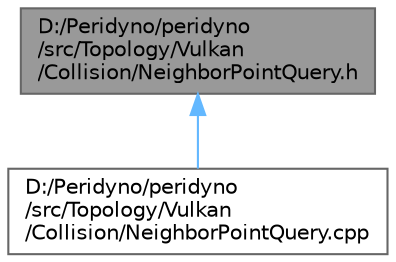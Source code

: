 digraph "D:/Peridyno/peridyno/src/Topology/Vulkan/Collision/NeighborPointQuery.h"
{
 // LATEX_PDF_SIZE
  bgcolor="transparent";
  edge [fontname=Helvetica,fontsize=10,labelfontname=Helvetica,labelfontsize=10];
  node [fontname=Helvetica,fontsize=10,shape=box,height=0.2,width=0.4];
  Node1 [id="Node000001",label="D:/Peridyno/peridyno\l/src/Topology/Vulkan\l/Collision/NeighborPointQuery.h",height=0.2,width=0.4,color="gray40", fillcolor="grey60", style="filled", fontcolor="black",tooltip=" "];
  Node1 -> Node2 [id="edge1_Node000001_Node000002",dir="back",color="steelblue1",style="solid",tooltip=" "];
  Node2 [id="Node000002",label="D:/Peridyno/peridyno\l/src/Topology/Vulkan\l/Collision/NeighborPointQuery.cpp",height=0.2,width=0.4,color="grey40", fillcolor="white", style="filled",URL="$_topology_2_vulkan_2_collision_2_neighbor_point_query_8cpp.html",tooltip=" "];
}
